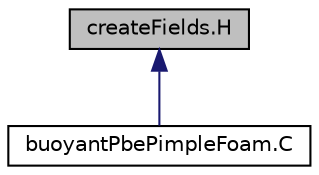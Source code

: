digraph "createFields.H"
{
  bgcolor="transparent";
  edge [fontname="Helvetica",fontsize="10",labelfontname="Helvetica",labelfontsize="10"];
  node [fontname="Helvetica",fontsize="10",shape=record];
  Node1 [label="createFields.H",height=0.2,width=0.4,color="black", fillcolor="grey75", style="filled", fontcolor="black"];
  Node1 -> Node2 [dir="back",color="midnightblue",fontsize="10",style="solid",fontname="Helvetica"];
  Node2 [label="buoyantPbePimpleFoam.C",height=0.2,width=0.4,color="black",URL="$a00088.html",tooltip="Transient solver for buoyant, turbulent flow of compressible fluids with solution of population balan..."];
}
